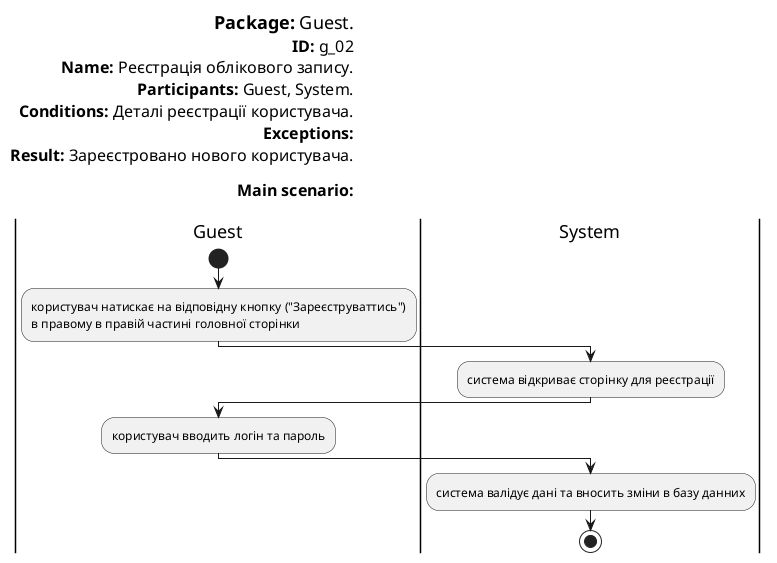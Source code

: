 @startuml
left header
<font color=000 size=18><b>Package:</b> Guest.
<font color=000 size=16><b>ID:</b> g_02
<font color=000 size=16><b>Name:</b> Реєстрація облікового запису.
<font color=000 size=16><b>Participants:</b> Guest, System.
<font color=000 size=16><b>Conditions:</b> Деталі реєстрації користувача.
<font color=000 size=16><b>Exceptions:</b> 
<font color=000 size=16><b>Result:</b> Зареєстровано нового користувача.

<font color=000 size=16><b>Main scenario:</b>

end header
|Guest|
start
:користувач натискає на відповідну кнопку ("Зареєструваттись")\nв правому в правій частині головної сторінки;
|System|
:система відкриває сторінку для реєстрації;
|Guest|
:користувач вводить логін та пароль;
|System|
:система валідує дані та вносить зміни в базу данних;
stop
@enduml
